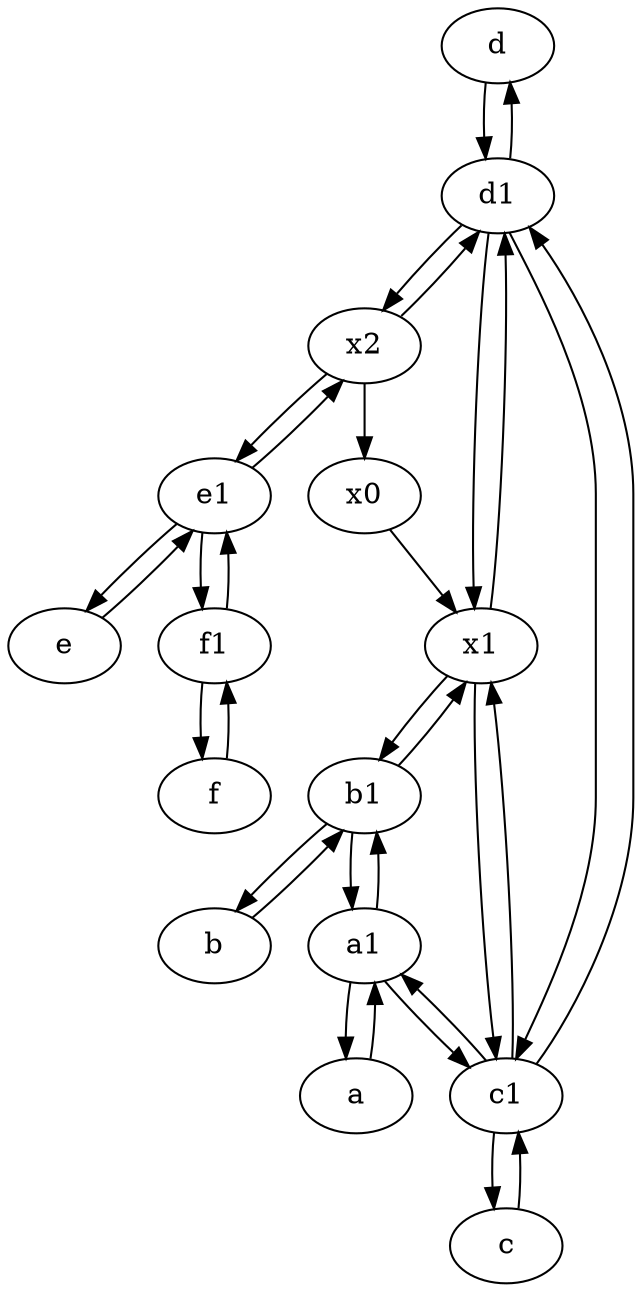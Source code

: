 digraph  {
	d [pos="20,30!"];
	f1;
	b1 [pos="45,20!"];
	x0;
	c [pos="20,10!"];
	x2;
	b [pos="50,20!"];
	f [pos="15,45!"];
	e1 [pos="25,45!"];
	a1 [pos="40,15!"];
	a [pos="40,10!"];
	e [pos="30,50!"];
	c1 [pos="30,15!"];
	d1 [pos="25,30!"];
	x1;
	x2 -> x0;
	x1 -> d1;
	d -> d1;
	b -> b1;
	x1 -> c1;
	c1 -> d1;
	f1 -> e1;
	x2 -> d1;
	d1 -> x2;
	c1 -> c;
	b1 -> x1;
	x1 -> b1;
	e1 -> e;
	d1 -> d;
	f1 -> f;
	x0 -> x1;
	c1 -> x1;
	a1 -> b1;
	a -> a1;
	a1 -> a;
	d1 -> c1;
	c -> c1;
	f -> f1;
	b1 -> a1;
	e -> e1;
	x2 -> e1;
	e1 -> x2;
	d1 -> x1;
	b1 -> b;
	c1 -> a1;
	a1 -> c1;
	e1 -> f1;

	}